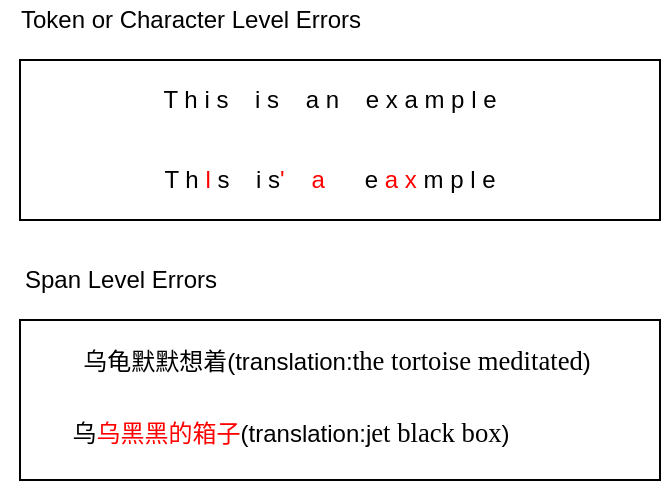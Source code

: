 <mxfile version="14.9.3" type="github">
  <diagram id="qDRDD9NFqShbIktwUC1u" name="Page-1">
    <mxGraphModel dx="845" dy="509" grid="1" gridSize="10" guides="1" tooltips="1" connect="1" arrows="1" fold="1" page="1" pageScale="1" pageWidth="827" pageHeight="1169" math="0" shadow="0">
      <root>
        <mxCell id="0" />
        <mxCell id="1" parent="0" />
        <mxCell id="qIyB2IWAd6fnd7aY5QCS-1" value="" style="rounded=0;whiteSpace=wrap;html=1;" vertex="1" parent="1">
          <mxGeometry x="190" y="120" width="320" height="80" as="geometry" />
        </mxCell>
        <mxCell id="qIyB2IWAd6fnd7aY5QCS-2" value="Token or Character Level Errors" style="text;html=1;align=center;verticalAlign=middle;resizable=0;points=[];autosize=1;strokeColor=none;" vertex="1" parent="1">
          <mxGeometry x="180" y="90" width="190" height="20" as="geometry" />
        </mxCell>
        <mxCell id="qIyB2IWAd6fnd7aY5QCS-3" value="T h i s&amp;nbsp; &amp;nbsp; i s&amp;nbsp; &amp;nbsp; a n&amp;nbsp; &amp;nbsp; e x a m p l e" style="text;html=1;strokeColor=none;fillColor=none;align=center;verticalAlign=middle;whiteSpace=wrap;rounded=0;" vertex="1" parent="1">
          <mxGeometry x="210" y="130" width="270" height="20" as="geometry" />
        </mxCell>
        <mxCell id="qIyB2IWAd6fnd7aY5QCS-4" value="T h&lt;font color=&quot;#ff0000&quot;&gt; l &lt;/font&gt;s&amp;nbsp; &amp;nbsp; i s&lt;font color=&quot;#ff0000&quot;&gt;&#39;&lt;/font&gt;&amp;nbsp; &amp;nbsp;&lt;font color=&quot;#ff0000&quot;&gt; a&amp;nbsp;&lt;/font&gt;&amp;nbsp; &amp;nbsp; &amp;nbsp;e &lt;font color=&quot;#ff0000&quot;&gt;a x&lt;/font&gt; m p l e" style="text;html=1;strokeColor=none;fillColor=none;align=center;verticalAlign=middle;whiteSpace=wrap;rounded=0;" vertex="1" parent="1">
          <mxGeometry x="210" y="170" width="270" height="20" as="geometry" />
        </mxCell>
        <mxCell id="qIyB2IWAd6fnd7aY5QCS-5" value="" style="rounded=0;whiteSpace=wrap;html=1;" vertex="1" parent="1">
          <mxGeometry x="190" y="250" width="320" height="80" as="geometry" />
        </mxCell>
        <mxCell id="qIyB2IWAd6fnd7aY5QCS-6" value="Span Level Errors" style="text;html=1;align=center;verticalAlign=middle;resizable=0;points=[];autosize=1;strokeColor=none;" vertex="1" parent="1">
          <mxGeometry x="185" y="220" width="110" height="20" as="geometry" />
        </mxCell>
        <mxCell id="qIyB2IWAd6fnd7aY5QCS-7" value="乌龟默默想着(translation:t&lt;span style=&quot;font-family: &amp;#34;nimbusromno9l&amp;#34; ; font-size: 10pt&quot;&gt;he tortoise meditated&lt;/span&gt;)" style="text;html=1;align=center;verticalAlign=middle;resizable=0;points=[];autosize=1;strokeColor=none;" vertex="1" parent="1">
          <mxGeometry x="203" y="260" width="290" height="20" as="geometry" />
        </mxCell>
        <mxCell id="qIyB2IWAd6fnd7aY5QCS-8" value="乌&lt;font color=&quot;#ff0000&quot;&gt;乌黑黑的箱子&lt;/font&gt;(translation:j&lt;span style=&quot;font-family: &amp;#34;nimbusromno9l&amp;#34; ; font-size: 10pt&quot;&gt;et black box&lt;/span&gt;)" style="text;html=1;align=center;verticalAlign=middle;resizable=0;points=[];autosize=1;strokeColor=none;" vertex="1" parent="1">
          <mxGeometry x="200" y="296" width="250" height="20" as="geometry" />
        </mxCell>
      </root>
    </mxGraphModel>
  </diagram>
</mxfile>

